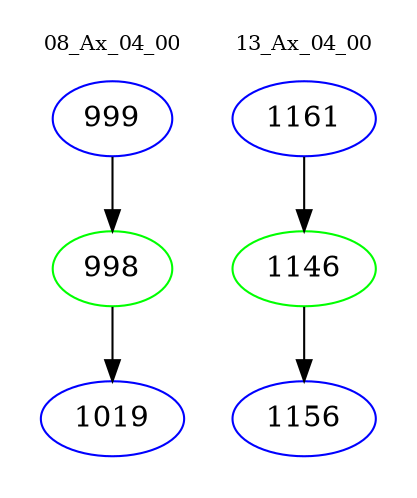 digraph{
subgraph cluster_0 {
color = white
label = "08_Ax_04_00";
fontsize=10;
T0_999 [label="999", color="blue"]
T0_999 -> T0_998 [color="black"]
T0_998 [label="998", color="green"]
T0_998 -> T0_1019 [color="black"]
T0_1019 [label="1019", color="blue"]
}
subgraph cluster_1 {
color = white
label = "13_Ax_04_00";
fontsize=10;
T1_1161 [label="1161", color="blue"]
T1_1161 -> T1_1146 [color="black"]
T1_1146 [label="1146", color="green"]
T1_1146 -> T1_1156 [color="black"]
T1_1156 [label="1156", color="blue"]
}
}
